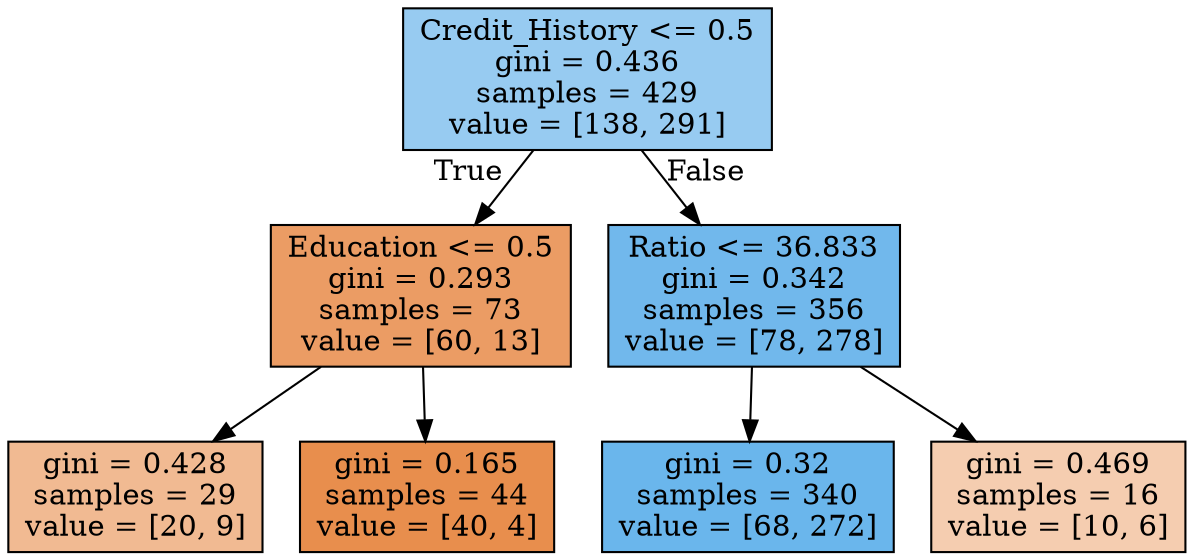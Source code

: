 digraph Tree {
node [shape=box, style="filled", color="black"] ;
0 [label="Credit_History <= 0.5\ngini = 0.436\nsamples = 429\nvalue = [138, 291]", fillcolor="#97cbf1"] ;
1 [label="Education <= 0.5\ngini = 0.293\nsamples = 73\nvalue = [60, 13]", fillcolor="#eb9c64"] ;
0 -> 1 [labeldistance=2.5, labelangle=45, headlabel="True"] ;
2 [label="gini = 0.428\nsamples = 29\nvalue = [20, 9]", fillcolor="#f1ba92"] ;
1 -> 2 ;
3 [label="gini = 0.165\nsamples = 44\nvalue = [40, 4]", fillcolor="#e88e4d"] ;
1 -> 3 ;
4 [label="Ratio <= 36.833\ngini = 0.342\nsamples = 356\nvalue = [78, 278]", fillcolor="#71b8ec"] ;
0 -> 4 [labeldistance=2.5, labelangle=-45, headlabel="False"] ;
5 [label="gini = 0.32\nsamples = 340\nvalue = [68, 272]", fillcolor="#6ab6ec"] ;
4 -> 5 ;
6 [label="gini = 0.469\nsamples = 16\nvalue = [10, 6]", fillcolor="#f5cdb0"] ;
4 -> 6 ;
}